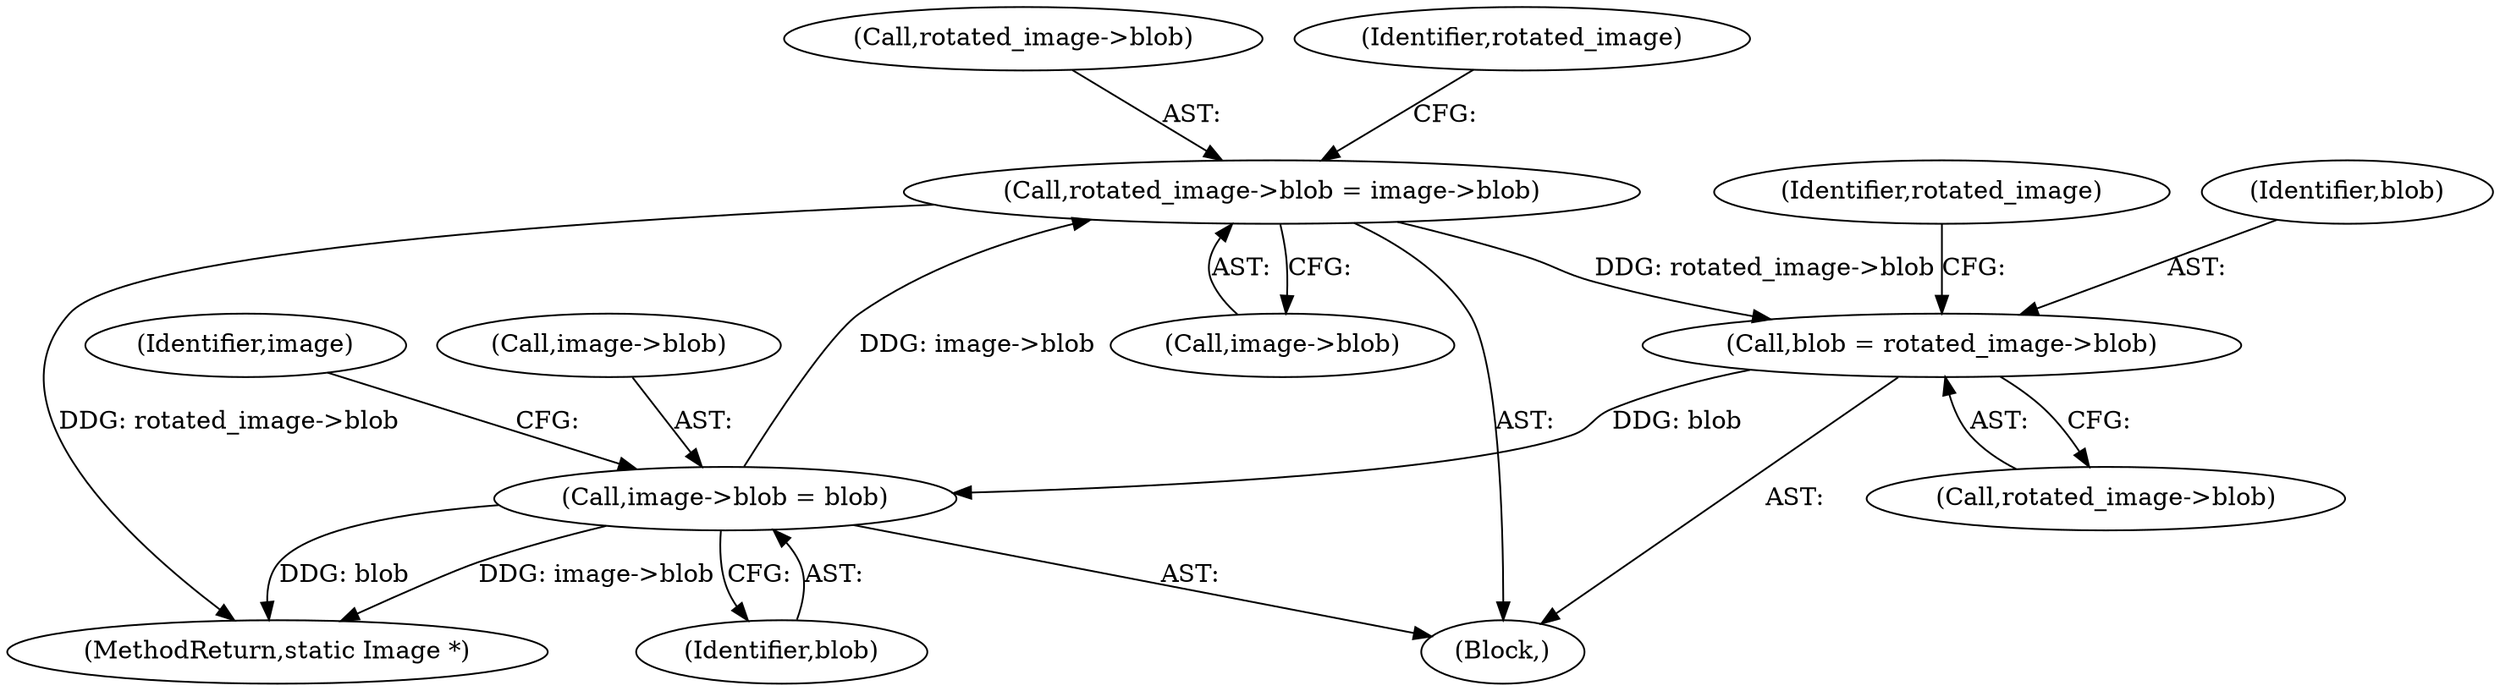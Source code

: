 digraph "0_ImageMagick_f3b483e8b054c50149912523b4773687e18afe25@pointer" {
"1001503" [label="(Call,rotated_image->blob = image->blob)"];
"1001517" [label="(Call,image->blob = blob)"];
"1001498" [label="(Call,blob = rotated_image->blob)"];
"1001503" [label="(Call,rotated_image->blob = image->blob)"];
"1001504" [label="(Call,rotated_image->blob)"];
"1001500" [label="(Call,rotated_image->blob)"];
"1001518" [label="(Call,image->blob)"];
"1001505" [label="(Identifier,rotated_image)"];
"1001483" [label="(Block,)"];
"1001503" [label="(Call,rotated_image->blob = image->blob)"];
"1001521" [label="(Identifier,blob)"];
"1001524" [label="(Identifier,image)"];
"1001517" [label="(Call,image->blob = blob)"];
"1001512" [label="(Identifier,rotated_image)"];
"1001498" [label="(Call,blob = rotated_image->blob)"];
"1001507" [label="(Call,image->blob)"];
"1001499" [label="(Identifier,blob)"];
"1001781" [label="(MethodReturn,static Image *)"];
"1001503" -> "1001483"  [label="AST: "];
"1001503" -> "1001507"  [label="CFG: "];
"1001504" -> "1001503"  [label="AST: "];
"1001507" -> "1001503"  [label="AST: "];
"1001512" -> "1001503"  [label="CFG: "];
"1001503" -> "1001781"  [label="DDG: rotated_image->blob"];
"1001503" -> "1001498"  [label="DDG: rotated_image->blob"];
"1001517" -> "1001503"  [label="DDG: image->blob"];
"1001517" -> "1001483"  [label="AST: "];
"1001517" -> "1001521"  [label="CFG: "];
"1001518" -> "1001517"  [label="AST: "];
"1001521" -> "1001517"  [label="AST: "];
"1001524" -> "1001517"  [label="CFG: "];
"1001517" -> "1001781"  [label="DDG: blob"];
"1001517" -> "1001781"  [label="DDG: image->blob"];
"1001498" -> "1001517"  [label="DDG: blob"];
"1001498" -> "1001483"  [label="AST: "];
"1001498" -> "1001500"  [label="CFG: "];
"1001499" -> "1001498"  [label="AST: "];
"1001500" -> "1001498"  [label="AST: "];
"1001505" -> "1001498"  [label="CFG: "];
}
